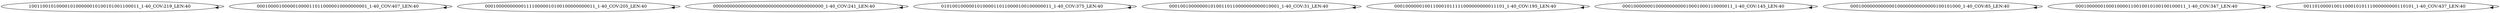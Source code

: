 digraph G {
    "1001100101000010100000010100101001100011_1-40_COV:219_LEN:40" -> "1001100101000010100000010100101001100011_1-40_COV:219_LEN:40";
    "0001000010000010000110110000010000000001_1-40_COV:407_LEN:40" -> "0001000010000010000110110000010000000001_1-40_COV:407_LEN:40";
    "0001000000000011110000010100100000000011_1-40_COV:205_LEN:40" -> "0001000000000011110000010100100000000011_1-40_COV:205_LEN:40";
    "0000000000000000000000000000000000000000_1-40_COV:241_LEN:40" -> "0000000000000000000000000000000000000000_1-40_COV:241_LEN:40";
    "0101001000001010000110110000100100000011_1-40_COV:375_LEN:40" -> "0101001000001010000110110000100100000011_1-40_COV:375_LEN:40";
    "0001001000000010100110110000000000010001_1-40_COV:31_LEN:40" -> "0001001000000010100110110000000000010001_1-40_COV:31_LEN:40";
    "0001000000100110001011111000000000011101_1-40_COV:195_LEN:40" -> "0001000000100110001011111000000000011101_1-40_COV:195_LEN:40";
    "0001000000010000000000010001000110000011_1-40_COV:145_LEN:40" -> "0001000000010000000000010001000110000011_1-40_COV:145_LEN:40";
    "0001000000000000100000000000000100101000_1-40_COV:85_LEN:40" -> "0001000000000000100000000000000100101000_1-40_COV:85_LEN:40";
    "0001000000100010000110010010100100100011_1-40_COV:347_LEN:40" -> "0001000000100010000110010010100100100011_1-40_COV:347_LEN:40";
    "0011010000100110001010111000000000110101_1-40_COV:437_LEN:40" -> "0011010000100110001010111000000000110101_1-40_COV:437_LEN:40";
}
